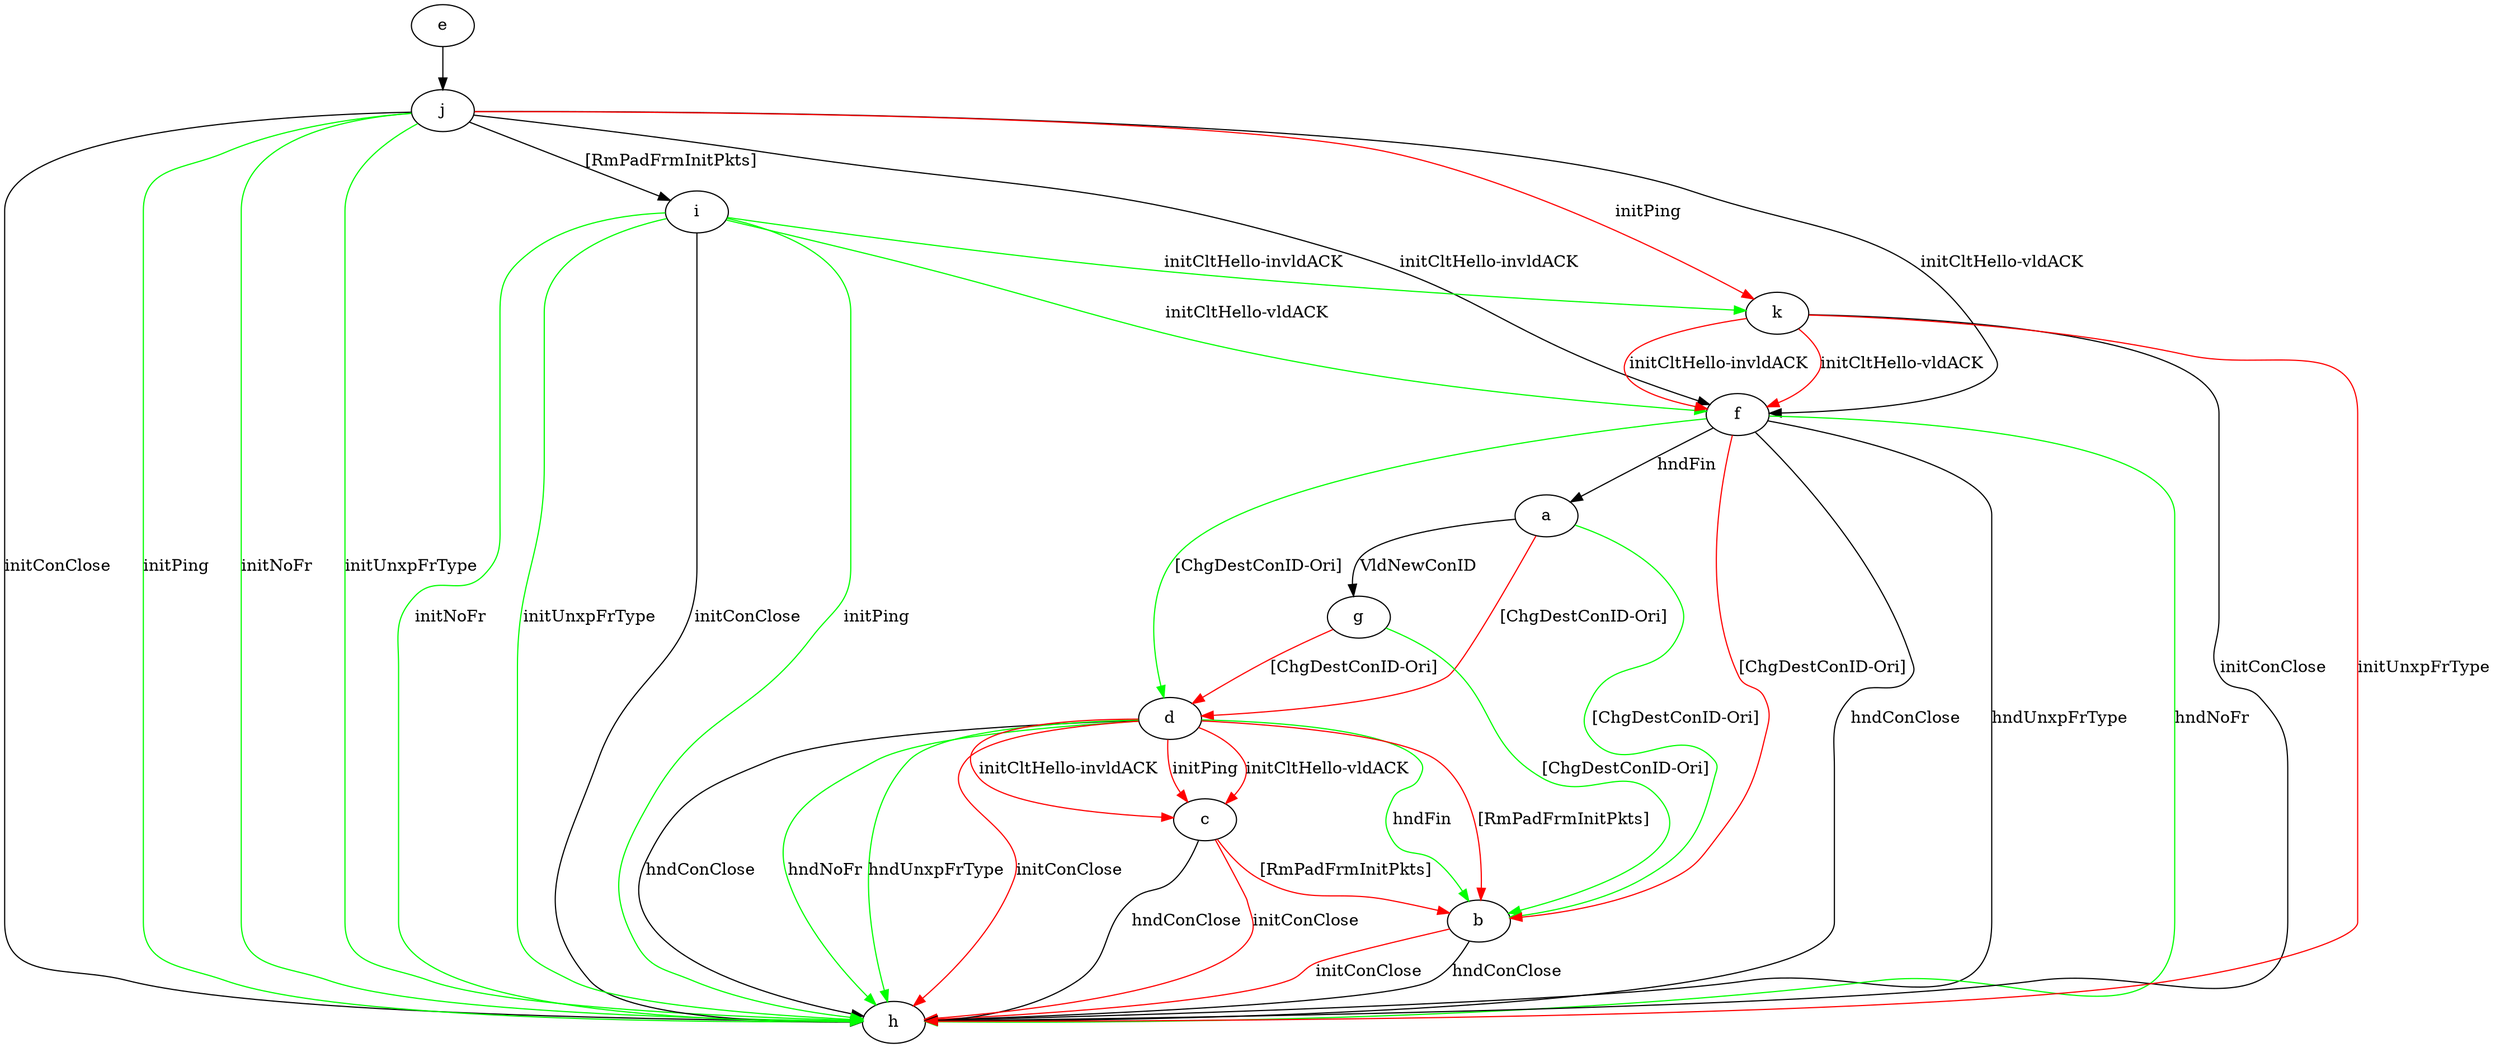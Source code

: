 digraph "" {
	a -> b	[key=0,
		color=green,
		label="[ChgDestConID-Ori] "];
	a -> d	[key=0,
		color=red,
		label="[ChgDestConID-Ori] "];
	a -> g	[key=0,
		label="VldNewConID "];
	b -> h	[key=0,
		label="hndConClose "];
	b -> h	[key=1,
		color=red,
		label="initConClose "];
	c -> b	[key=0,
		color=red,
		label="[RmPadFrmInitPkts] "];
	c -> h	[key=0,
		label="hndConClose "];
	c -> h	[key=1,
		color=red,
		label="initConClose "];
	d -> b	[key=0,
		color=green,
		label="hndFin "];
	d -> b	[key=1,
		color=red,
		label="[RmPadFrmInitPkts] "];
	d -> c	[key=0,
		color=red,
		label="initPing "];
	d -> c	[key=1,
		color=red,
		label="initCltHello-vldACK "];
	d -> c	[key=2,
		color=red,
		label="initCltHello-invldACK "];
	d -> h	[key=0,
		label="hndConClose "];
	d -> h	[key=1,
		color=green,
		label="hndNoFr "];
	d -> h	[key=2,
		color=green,
		label="hndUnxpFrType "];
	d -> h	[key=3,
		color=red,
		label="initConClose "];
	e -> j	[key=0];
	f -> a	[key=0,
		label="hndFin "];
	f -> b	[key=0,
		color=red,
		label="[ChgDestConID-Ori] "];
	f -> d	[key=0,
		color=green,
		label="[ChgDestConID-Ori] "];
	f -> h	[key=0,
		label="hndConClose "];
	f -> h	[key=1,
		label="hndUnxpFrType "];
	f -> h	[key=2,
		color=green,
		label="hndNoFr "];
	g -> b	[key=0,
		color=green,
		label="[ChgDestConID-Ori] "];
	g -> d	[key=0,
		color=red,
		label="[ChgDestConID-Ori] "];
	i -> f	[key=0,
		color=green,
		label="initCltHello-vldACK "];
	i -> h	[key=0,
		label="initConClose "];
	i -> h	[key=1,
		color=green,
		label="initPing "];
	i -> h	[key=2,
		color=green,
		label="initNoFr "];
	i -> h	[key=3,
		color=green,
		label="initUnxpFrType "];
	i -> k	[key=0,
		color=green,
		label="initCltHello-invldACK "];
	j -> f	[key=0,
		label="initCltHello-vldACK "];
	j -> f	[key=1,
		label="initCltHello-invldACK "];
	j -> h	[key=0,
		label="initConClose "];
	j -> h	[key=1,
		color=green,
		label="initPing "];
	j -> h	[key=2,
		color=green,
		label="initNoFr "];
	j -> h	[key=3,
		color=green,
		label="initUnxpFrType "];
	j -> i	[key=0,
		label="[RmPadFrmInitPkts] "];
	j -> k	[key=0,
		color=red,
		label="initPing "];
	k -> f	[key=0,
		color=red,
		label="initCltHello-vldACK "];
	k -> f	[key=1,
		color=red,
		label="initCltHello-invldACK "];
	k -> h	[key=0,
		label="initConClose "];
	k -> h	[key=1,
		color=red,
		label="initUnxpFrType "];
}
